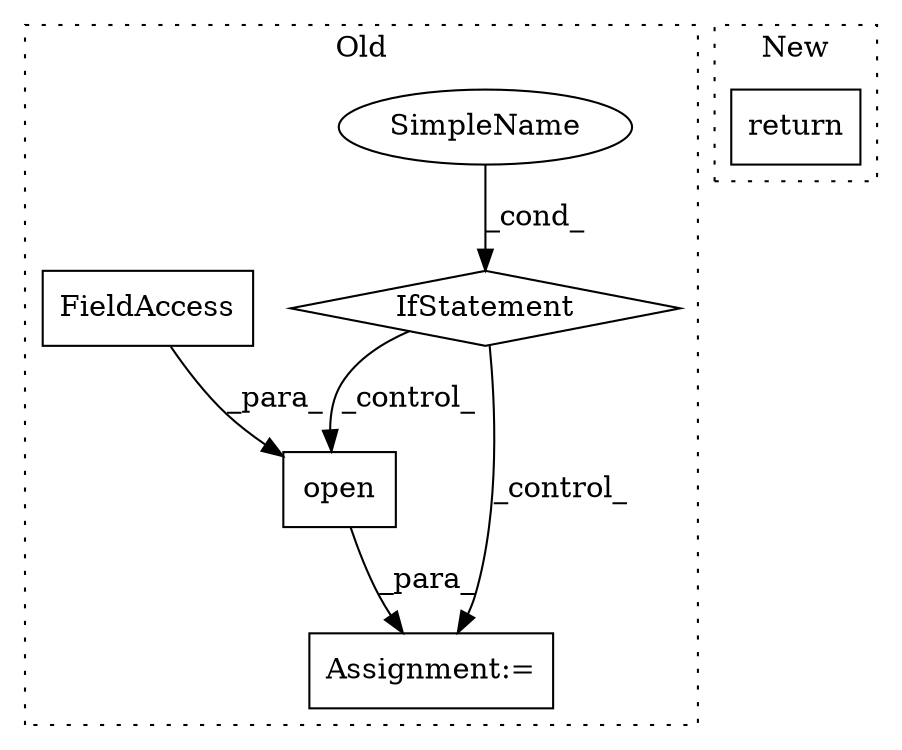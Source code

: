 digraph G {
subgraph cluster0 {
1 [label="open" a="32" s="716,735" l="5,1" shape="box"];
3 [label="Assignment:=" a="7" s="702" l="2" shape="box"];
4 [label="SimpleName" a="42" s="" l="" shape="ellipse"];
5 [label="IfStatement" a="25" s="487,540" l="4,2" shape="diamond"];
6 [label="FieldAccess" a="22" s="721" l="9" shape="box"];
label = "Old";
style="dotted";
}
subgraph cluster1 {
2 [label="return" a="41" s="563" l="7" shape="box"];
label = "New";
style="dotted";
}
1 -> 3 [label="_para_"];
4 -> 5 [label="_cond_"];
5 -> 3 [label="_control_"];
5 -> 1 [label="_control_"];
6 -> 1 [label="_para_"];
}